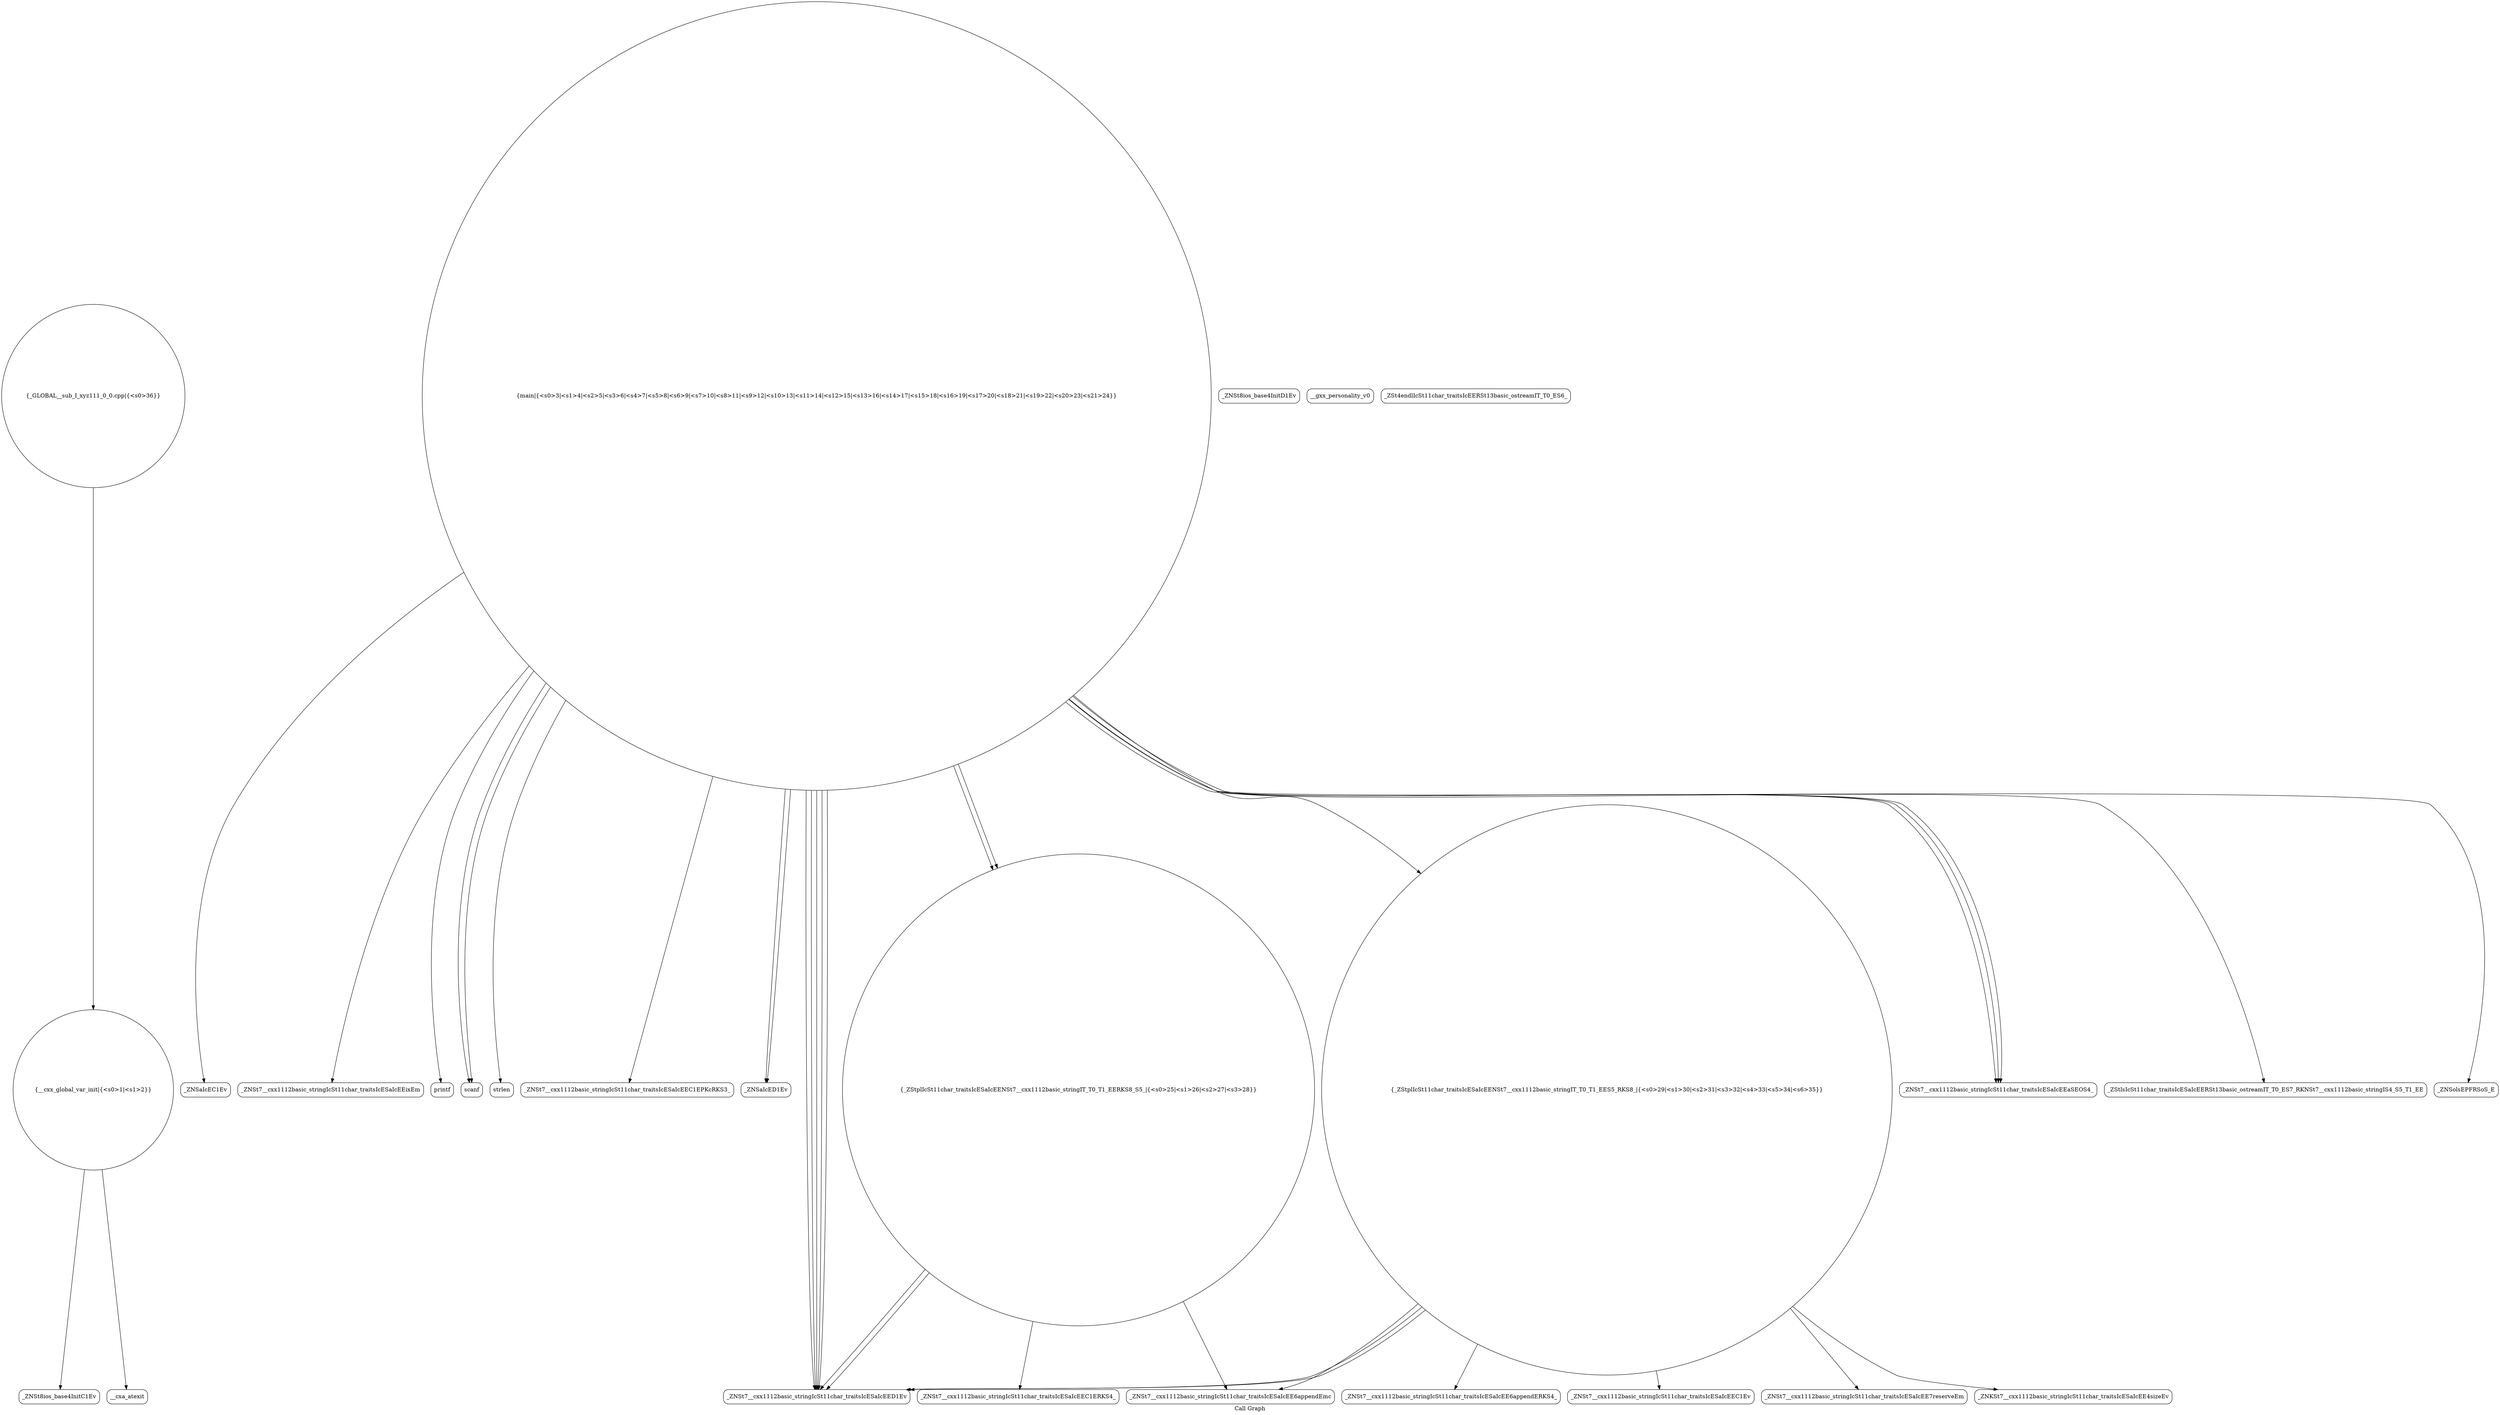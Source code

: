 digraph "Call Graph" {
	label="Call Graph";

	Node0x560818370e30 [shape=record,shape=circle,label="{__cxx_global_var_init|{<s0>1|<s1>2}}"];
	Node0x560818370e30:s0 -> Node0x5608183712c0[color=black];
	Node0x560818370e30:s1 -> Node0x5608183713c0[color=black];
	Node0x560818371f40 [shape=record,shape=circle,label="{_GLOBAL__sub_I_xyz111_0_0.cpp|{<s0>36}}"];
	Node0x560818371f40:s0 -> Node0x560818370e30[color=black];
	Node0x5608183715c0 [shape=record,shape=Mrecord,label="{_ZNSaIcEC1Ev}"];
	Node0x560818371940 [shape=record,shape=Mrecord,label="{_ZNSt7__cxx1112basic_stringIcSt11char_traitsIcESaIcEEixEm}"];
	Node0x560818371cc0 [shape=record,shape=Mrecord,label="{_ZNSt7__cxx1112basic_stringIcSt11char_traitsIcESaIcEE6appendEmc}"];
	Node0x560818371340 [shape=record,shape=Mrecord,label="{_ZNSt8ios_base4InitD1Ev}"];
	Node0x5608183716c0 [shape=record,shape=Mrecord,label="{__gxx_personality_v0}"];
	Node0x560818371a40 [shape=record,shape=Mrecord,label="{printf}"];
	Node0x560818371dc0 [shape=record,shape=Mrecord,label="{_ZNKSt7__cxx1112basic_stringIcSt11char_traitsIcESaIcEE4sizeEv}"];
	Node0x560818371440 [shape=record,shape=circle,label="{main|{<s0>3|<s1>4|<s2>5|<s3>6|<s4>7|<s5>8|<s6>9|<s7>10|<s8>11|<s9>12|<s10>13|<s11>14|<s12>15|<s13>16|<s14>17|<s15>18|<s16>19|<s17>20|<s18>21|<s19>22|<s20>23|<s21>24}}"];
	Node0x560818371440:s0 -> Node0x5608183714c0[color=black];
	Node0x560818371440:s1 -> Node0x5608183714c0[color=black];
	Node0x560818371440:s2 -> Node0x560818371540[color=black];
	Node0x560818371440:s3 -> Node0x5608183715c0[color=black];
	Node0x560818371440:s4 -> Node0x560818371640[color=black];
	Node0x560818371440:s5 -> Node0x560818371740[color=black];
	Node0x560818371440:s6 -> Node0x5608183717c0[color=black];
	Node0x560818371440:s7 -> Node0x560818371840[color=black];
	Node0x560818371440:s8 -> Node0x5608183718c0[color=black];
	Node0x560818371440:s9 -> Node0x560818371940[color=black];
	Node0x560818371440:s10 -> Node0x5608183719c0[color=black];
	Node0x560818371440:s11 -> Node0x560818371840[color=black];
	Node0x560818371440:s12 -> Node0x5608183718c0[color=black];
	Node0x560818371440:s13 -> Node0x560818371740[color=black];
	Node0x560818371440:s14 -> Node0x5608183718c0[color=black];
	Node0x560818371440:s15 -> Node0x5608183717c0[color=black];
	Node0x560818371440:s16 -> Node0x560818371840[color=black];
	Node0x560818371440:s17 -> Node0x5608183718c0[color=black];
	Node0x560818371440:s18 -> Node0x560818371a40[color=black];
	Node0x560818371440:s19 -> Node0x560818371ac0[color=black];
	Node0x560818371440:s20 -> Node0x560818371b40[color=black];
	Node0x560818371440:s21 -> Node0x5608183718c0[color=black];
	Node0x5608183717c0 [shape=record,shape=circle,label="{_ZStplIcSt11char_traitsIcESaIcEENSt7__cxx1112basic_stringIT_T0_T1_EERKS8_S5_|{<s0>25|<s1>26|<s2>27|<s3>28}}"];
	Node0x5608183717c0:s0 -> Node0x560818371c40[color=black];
	Node0x5608183717c0:s1 -> Node0x560818371cc0[color=black];
	Node0x5608183717c0:s2 -> Node0x5608183718c0[color=black];
	Node0x5608183717c0:s3 -> Node0x5608183718c0[color=black];
	Node0x560818371b40 [shape=record,shape=Mrecord,label="{_ZNSolsEPFRSoS_E}"];
	Node0x560818371ec0 [shape=record,shape=Mrecord,label="{_ZNSt7__cxx1112basic_stringIcSt11char_traitsIcESaIcEE6appendERKS4_}"];
	Node0x560818371540 [shape=record,shape=Mrecord,label="{strlen}"];
	Node0x5608183718c0 [shape=record,shape=Mrecord,label="{_ZNSt7__cxx1112basic_stringIcSt11char_traitsIcESaIcEED1Ev}"];
	Node0x560818371c40 [shape=record,shape=Mrecord,label="{_ZNSt7__cxx1112basic_stringIcSt11char_traitsIcESaIcEEC1ERKS4_}"];
	Node0x5608183712c0 [shape=record,shape=Mrecord,label="{_ZNSt8ios_base4InitC1Ev}"];
	Node0x560818371640 [shape=record,shape=Mrecord,label="{_ZNSt7__cxx1112basic_stringIcSt11char_traitsIcESaIcEEC1EPKcRKS3_}"];
	Node0x5608183719c0 [shape=record,shape=circle,label="{_ZStplIcSt11char_traitsIcESaIcEENSt7__cxx1112basic_stringIT_T0_T1_EES5_RKS8_|{<s0>29|<s1>30|<s2>31|<s3>32|<s4>33|<s5>34|<s6>35}}"];
	Node0x5608183719c0:s0 -> Node0x560818371d40[color=black];
	Node0x5608183719c0:s1 -> Node0x560818371dc0[color=black];
	Node0x5608183719c0:s2 -> Node0x560818371e40[color=black];
	Node0x5608183719c0:s3 -> Node0x560818371cc0[color=black];
	Node0x5608183719c0:s4 -> Node0x560818371ec0[color=black];
	Node0x5608183719c0:s5 -> Node0x5608183718c0[color=black];
	Node0x5608183719c0:s6 -> Node0x5608183718c0[color=black];
	Node0x560818371d40 [shape=record,shape=Mrecord,label="{_ZNSt7__cxx1112basic_stringIcSt11char_traitsIcESaIcEEC1Ev}"];
	Node0x5608183713c0 [shape=record,shape=Mrecord,label="{__cxa_atexit}"];
	Node0x560818371740 [shape=record,shape=Mrecord,label="{_ZNSaIcED1Ev}"];
	Node0x560818371ac0 [shape=record,shape=Mrecord,label="{_ZStlsIcSt11char_traitsIcESaIcEERSt13basic_ostreamIT_T0_ES7_RKNSt7__cxx1112basic_stringIS4_S5_T1_EE}"];
	Node0x560818371e40 [shape=record,shape=Mrecord,label="{_ZNSt7__cxx1112basic_stringIcSt11char_traitsIcESaIcEE7reserveEm}"];
	Node0x5608183714c0 [shape=record,shape=Mrecord,label="{scanf}"];
	Node0x560818371840 [shape=record,shape=Mrecord,label="{_ZNSt7__cxx1112basic_stringIcSt11char_traitsIcESaIcEEaSEOS4_}"];
	Node0x560818371bc0 [shape=record,shape=Mrecord,label="{_ZSt4endlIcSt11char_traitsIcEERSt13basic_ostreamIT_T0_ES6_}"];
}
